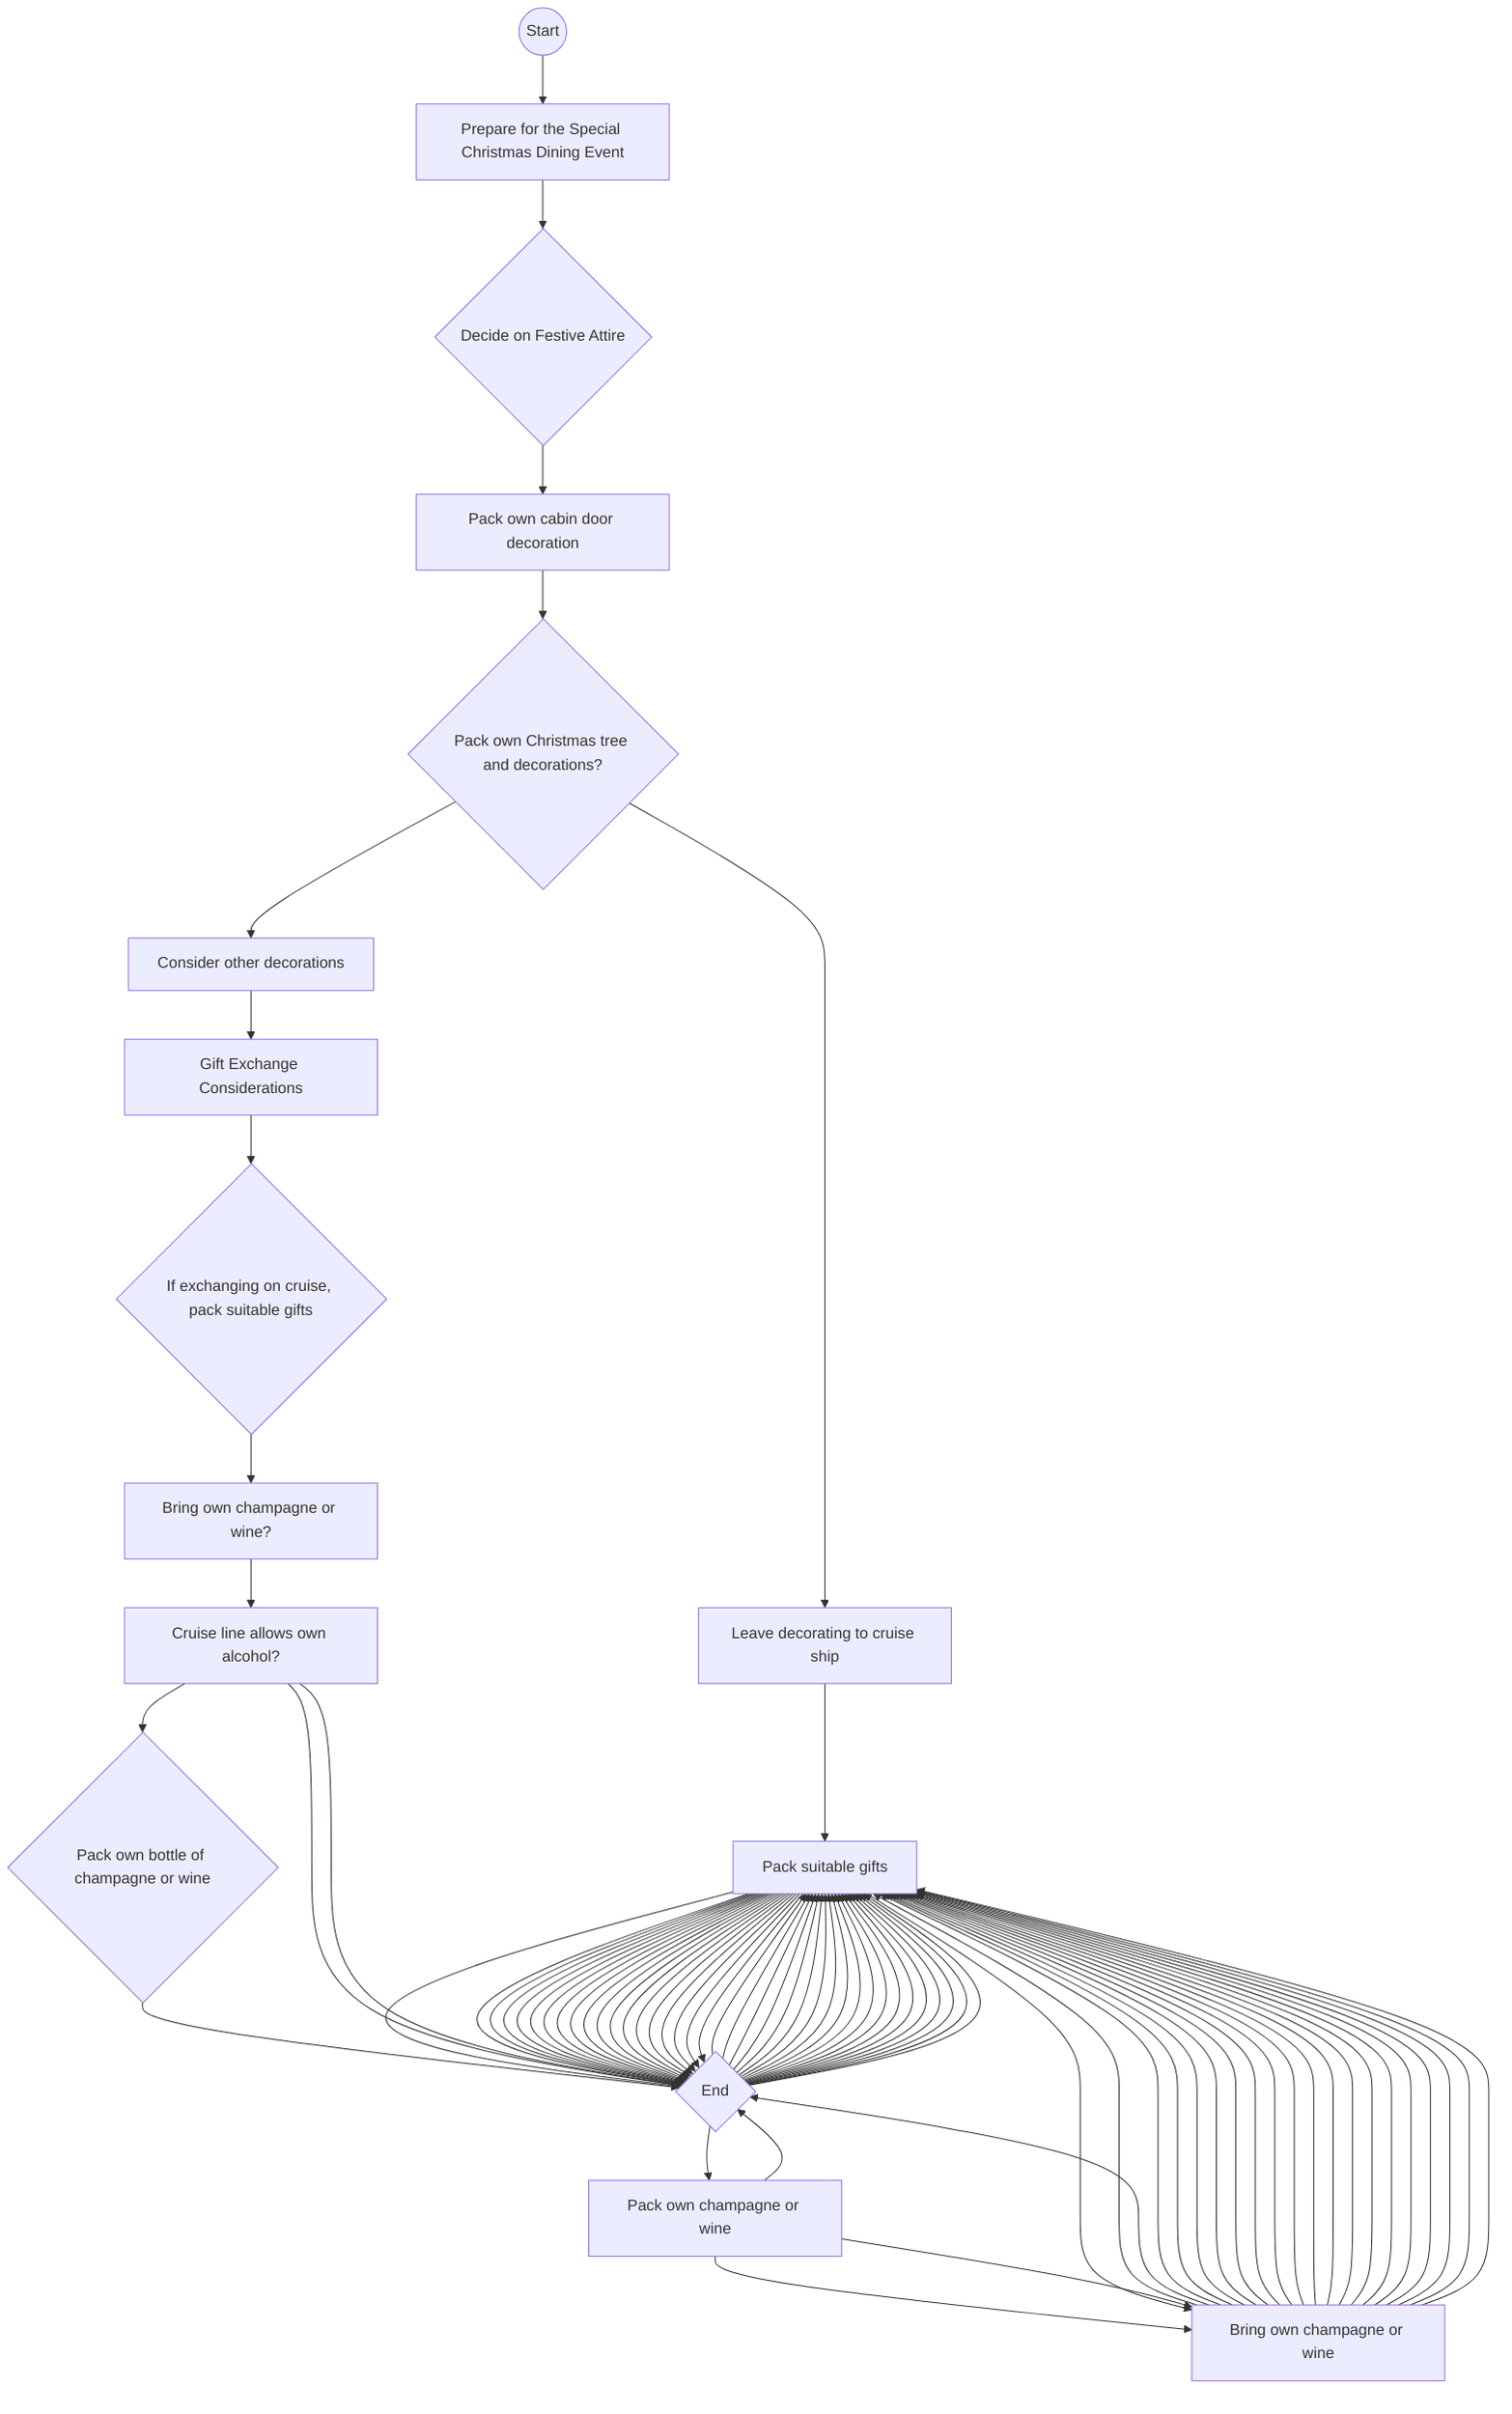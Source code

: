 flowchart TD
    A((Start)) --> B[Prepare for the Special Christmas Dining Event]
    B --> C{Decide on Festive Attire}
    C --> D[Pack own cabin door decoration]
    D --> E{Pack own Christmas tree and decorations?}
    E --> F[Leave decorating to cruise ship]
    E --> G[Consider other decorations]
    G --> H[Gift Exchange Considerations]
    H --> I{If exchanging on cruise, pack suitable gifts}
    I --> J[Bring own champagne or wine?]
    J --> K[Cruise line allows own alcohol?]
    K --> L{Pack own bottle of champagne or wine}
    L --> M{End}
    F --> N[Pack suitable gifts]
    N --> M
    K --> M
    K --> M
    M --> O
    O[Pack own champagne or wine]
    M --> N
    O --> P
    P[Bring own champagne or wine]
    P --> N
    N --> P
    O --> M
    P --> M
    O --> P
    M --> N
    N --> M
    P --> N
    M --> N
    N --> M
    P --> N
    M --> N
    N --> M
    P --> N
    M --> N
    N --> M
    P --> N
    M --> N
    N --> M
    P --> N
    M --> N
    N --> M
    P --> N
    M --> N
    N --> M
    P --> N
    M --> N
    N --> M
    P --> N
    M --> N
    N --> M
    P --> N
    M --> N
    N --> M
    P --> N
    M --> N
    N --> M
    P --> N
    M --> N
    N --> M
    P --> N
    M --> N
    N --> M
    P --> N
    M --> N
    N --> M
    P --> N
    M --> N
    N --> M
    P --> N
    M --> N
    N --> M
    P --> N
    M --> N
    N --> M
    P --> N
    M --> N
    N --> M
    P --> N